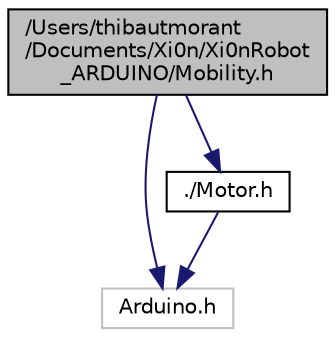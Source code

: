 digraph "/Users/thibautmorant/Documents/Xi0n/Xi0nRobot_ARDUINO/Mobility.h"
{
  edge [fontname="Helvetica",fontsize="10",labelfontname="Helvetica",labelfontsize="10"];
  node [fontname="Helvetica",fontsize="10",shape=record];
  Node0 [label="/Users/thibautmorant\l/Documents/Xi0n/Xi0nRobot\l_ARDUINO/Mobility.h",height=0.2,width=0.4,color="black", fillcolor="grey75", style="filled", fontcolor="black"];
  Node0 -> Node1 [color="midnightblue",fontsize="10",style="solid",fontname="Helvetica"];
  Node1 [label="Arduino.h",height=0.2,width=0.4,color="grey75", fillcolor="white", style="filled"];
  Node0 -> Node2 [color="midnightblue",fontsize="10",style="solid",fontname="Helvetica"];
  Node2 [label="./Motor.h",height=0.2,width=0.4,color="black", fillcolor="white", style="filled",URL="$_motor_8h.html",tooltip="Motor structure&#39;s. "];
  Node2 -> Node1 [color="midnightblue",fontsize="10",style="solid",fontname="Helvetica"];
}
